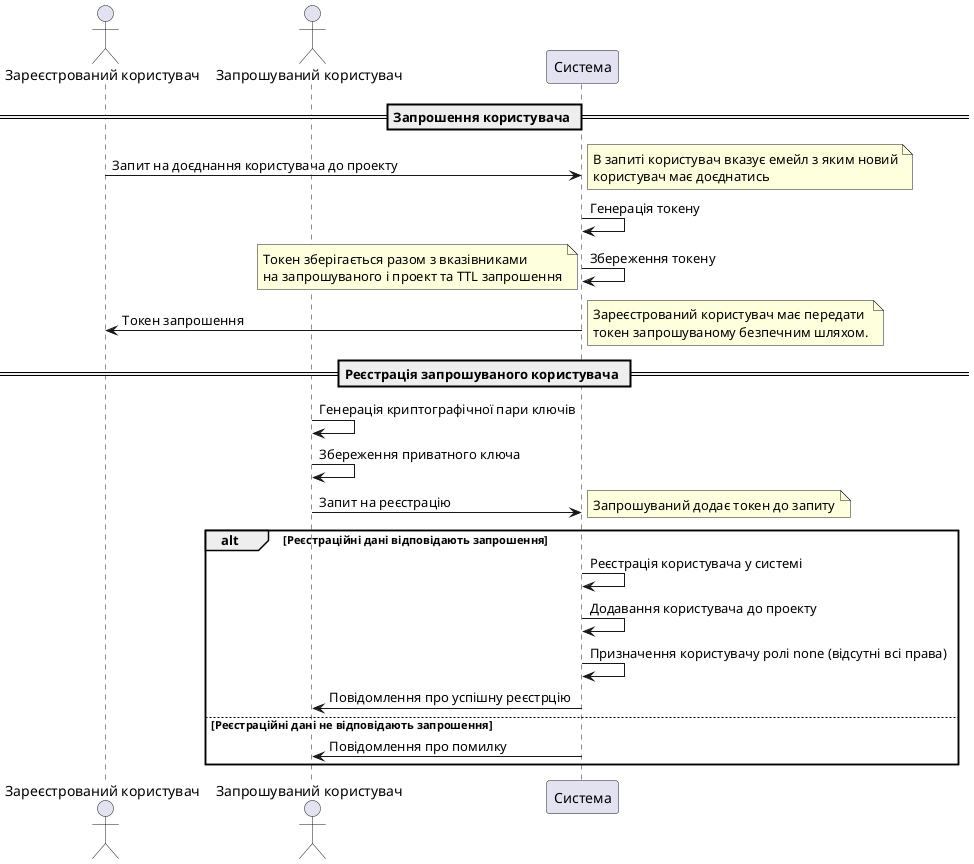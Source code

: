 @startuml registration-via-invite
actor "Зареєстрований користувач" as Inviter
actor "Запрошуваний користувач" as Invitee
participant "Система" as System

== Запрошення користувача ==

Inviter -> System : Запит на доєднання користувача до проекту
note right
  В запиті користувач вказує емейл з яким новий
  користувач має доєднатись
end note
System -> System : Генерація токену
System -> System : Збереження токену
note left
  Токен зберігається разом з вказівниками
  на запрошуваного і проект та TTL запрошення
end note
System -> Inviter : Токен запрошення
note right
  Зареєстрований користувач має передати
  токен запрошуваному безпечним шляхом.
end note

== Реєстрація запрошуваного користувача ==

Invitee -> Invitee : Генерація криптографічної пари ключів
Invitee -> Invitee : Збереження приватного ключа
Invitee -> System : Запит на реєстрацію
note right
  Запрошуваний додає токен до запиту
end note
alt Реєстраційні дані відповідають запрошення
  System -> System : Реєстрація користувача у системі
  System -> System : Додавання користувача до проекту
  System -> System : Призначення користувачу ролі none (відсутні всі права)
  System -> Invitee : Повідомлення про успішну реєстрцію
else Реєстраційні дані не відповідають запрошення
  System -> Invitee : Повідомлення про помилку
end
@enduml
